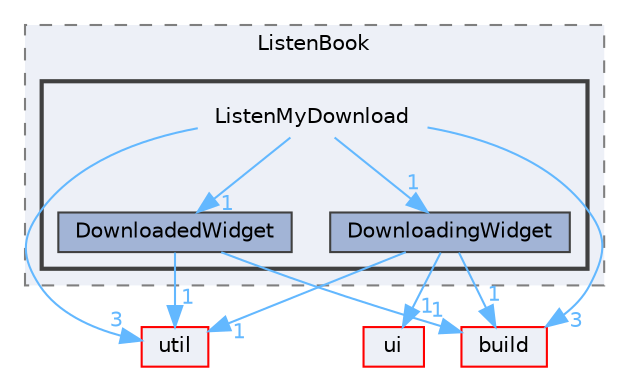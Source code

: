 digraph "ListenMyDownload"
{
 // LATEX_PDF_SIZE
  bgcolor="transparent";
  edge [fontname=Helvetica,fontsize=10,labelfontname=Helvetica,labelfontsize=10];
  node [fontname=Helvetica,fontsize=10,shape=box,height=0.2,width=0.4];
  compound=true
  subgraph clusterdir_29569673e22270499a2cc1cc3faeb787 {
    graph [ bgcolor="#edf0f7", pencolor="grey50", label="ListenBook", fontname=Helvetica,fontsize=10 style="filled,dashed", URL="dir_29569673e22270499a2cc1cc3faeb787.html",tooltip=""]
  subgraph clusterdir_553b1c6941a8d89441adf307c2f2b620 {
    graph [ bgcolor="#edf0f7", pencolor="grey25", label="", fontname=Helvetica,fontsize=10 style="filled,bold", URL="dir_553b1c6941a8d89441adf307c2f2b620.html",tooltip=""]
    dir_553b1c6941a8d89441adf307c2f2b620 [shape=plaintext, label="ListenMyDownload"];
  dir_5176c0ab32803a69334be391d18beeaf [label="DownloadedWidget", fillcolor="#a2b4d6", color="grey25", style="filled", URL="dir_5176c0ab32803a69334be391d18beeaf.html",tooltip=""];
  dir_5ced643623b3b95cdd9dd87425b44ea1 [label="DownloadingWidget", fillcolor="#a2b4d6", color="grey25", style="filled", URL="dir_5ced643623b3b95cdd9dd87425b44ea1.html",tooltip=""];
  }
  }
  dir_1788f8309b1a812dcb800a185471cf6c [label="ui", fillcolor="#edf0f7", color="red", style="filled", URL="dir_1788f8309b1a812dcb800a185471cf6c.html",tooltip=""];
  dir_23ec12649285f9fabf3a6b7380226c28 [label="util", fillcolor="#edf0f7", color="red", style="filled", URL="dir_23ec12649285f9fabf3a6b7380226c28.html",tooltip=""];
  dir_4fef79e7177ba769987a8da36c892c5f [label="build", fillcolor="#edf0f7", color="red", style="filled", URL="dir_4fef79e7177ba769987a8da36c892c5f.html",tooltip=""];
  dir_553b1c6941a8d89441adf307c2f2b620->dir_23ec12649285f9fabf3a6b7380226c28 [headlabel="3", labeldistance=1.5 headhref="dir_000177_000357.html" href="dir_000177_000357.html" color="steelblue1" fontcolor="steelblue1"];
  dir_553b1c6941a8d89441adf307c2f2b620->dir_4fef79e7177ba769987a8da36c892c5f [headlabel="3", labeldistance=1.5 headhref="dir_000177_000041.html" href="dir_000177_000041.html" color="steelblue1" fontcolor="steelblue1"];
  dir_553b1c6941a8d89441adf307c2f2b620->dir_5176c0ab32803a69334be391d18beeaf [headlabel="1", labeldistance=1.5 headhref="dir_000177_000065.html" href="dir_000177_000065.html" color="steelblue1" fontcolor="steelblue1"];
  dir_553b1c6941a8d89441adf307c2f2b620->dir_5ced643623b3b95cdd9dd87425b44ea1 [headlabel="1", labeldistance=1.5 headhref="dir_000177_000067.html" href="dir_000177_000067.html" color="steelblue1" fontcolor="steelblue1"];
  dir_5176c0ab32803a69334be391d18beeaf->dir_23ec12649285f9fabf3a6b7380226c28 [headlabel="1", labeldistance=1.5 headhref="dir_000065_000357.html" href="dir_000065_000357.html" color="steelblue1" fontcolor="steelblue1"];
  dir_5176c0ab32803a69334be391d18beeaf->dir_4fef79e7177ba769987a8da36c892c5f [headlabel="1", labeldistance=1.5 headhref="dir_000065_000041.html" href="dir_000065_000041.html" color="steelblue1" fontcolor="steelblue1"];
  dir_5ced643623b3b95cdd9dd87425b44ea1->dir_1788f8309b1a812dcb800a185471cf6c [headlabel="1", labeldistance=1.5 headhref="dir_000067_000351.html" href="dir_000067_000351.html" color="steelblue1" fontcolor="steelblue1"];
  dir_5ced643623b3b95cdd9dd87425b44ea1->dir_23ec12649285f9fabf3a6b7380226c28 [headlabel="1", labeldistance=1.5 headhref="dir_000067_000357.html" href="dir_000067_000357.html" color="steelblue1" fontcolor="steelblue1"];
  dir_5ced643623b3b95cdd9dd87425b44ea1->dir_4fef79e7177ba769987a8da36c892c5f [headlabel="1", labeldistance=1.5 headhref="dir_000067_000041.html" href="dir_000067_000041.html" color="steelblue1" fontcolor="steelblue1"];
}
